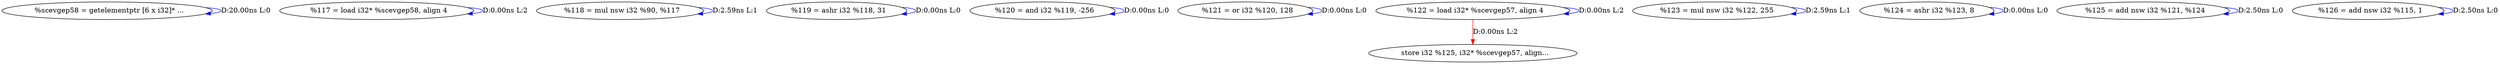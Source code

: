 digraph {
Node0x560817b055d0[label="  %scevgep58 = getelementptr [6 x i32]* ..."];
Node0x560817b055d0 -> Node0x560817b055d0[label="D:20.00ns L:0",color=blue];
Node0x560817b056b0[label="  %117 = load i32* %scevgep58, align 4"];
Node0x560817b056b0 -> Node0x560817b056b0[label="D:0.00ns L:2",color=blue];
Node0x560817b05790[label="  %118 = mul nsw i32 %90, %117"];
Node0x560817b05790 -> Node0x560817b05790[label="D:2.59ns L:1",color=blue];
Node0x560817b05870[label="  %119 = ashr i32 %118, 31"];
Node0x560817b05870 -> Node0x560817b05870[label="D:0.00ns L:0",color=blue];
Node0x560817b05950[label="  %120 = and i32 %119, -256"];
Node0x560817b05950 -> Node0x560817b05950[label="D:0.00ns L:0",color=blue];
Node0x560817b05a30[label="  %121 = or i32 %120, 128"];
Node0x560817b05a30 -> Node0x560817b05a30[label="D:0.00ns L:0",color=blue];
Node0x560817b05b10[label="  %122 = load i32* %scevgep57, align 4"];
Node0x560817b05b10 -> Node0x560817b05b10[label="D:0.00ns L:2",color=blue];
Node0x560817b05e90[label="  store i32 %125, i32* %scevgep57, align..."];
Node0x560817b05b10 -> Node0x560817b05e90[label="D:0.00ns L:2",color=red];
Node0x560817b05bf0[label="  %123 = mul nsw i32 %122, 255"];
Node0x560817b05bf0 -> Node0x560817b05bf0[label="D:2.59ns L:1",color=blue];
Node0x560817b05cd0[label="  %124 = ashr i32 %123, 8"];
Node0x560817b05cd0 -> Node0x560817b05cd0[label="D:0.00ns L:0",color=blue];
Node0x560817b05db0[label="  %125 = add nsw i32 %121, %124"];
Node0x560817b05db0 -> Node0x560817b05db0[label="D:2.50ns L:0",color=blue];
Node0x560817b05f70[label="  %126 = add nsw i32 %115, 1"];
Node0x560817b05f70 -> Node0x560817b05f70[label="D:2.50ns L:0",color=blue];
}
